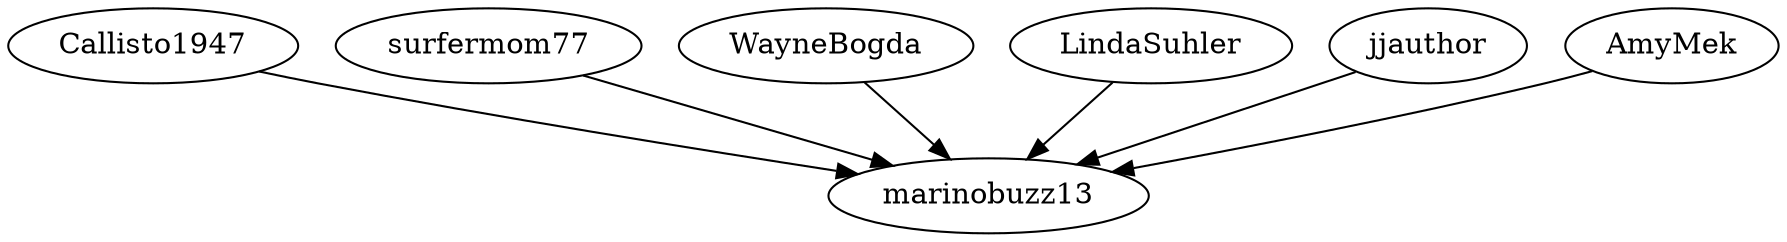 strict digraph {
"Callisto1947" -> "marinobuzz13"
"surfermom77" -> "marinobuzz13"
"WayneBogda" -> "marinobuzz13"
"LindaSuhler" -> "marinobuzz13"
"jjauthor" -> "marinobuzz13"
"AmyMek" -> "marinobuzz13"
}
